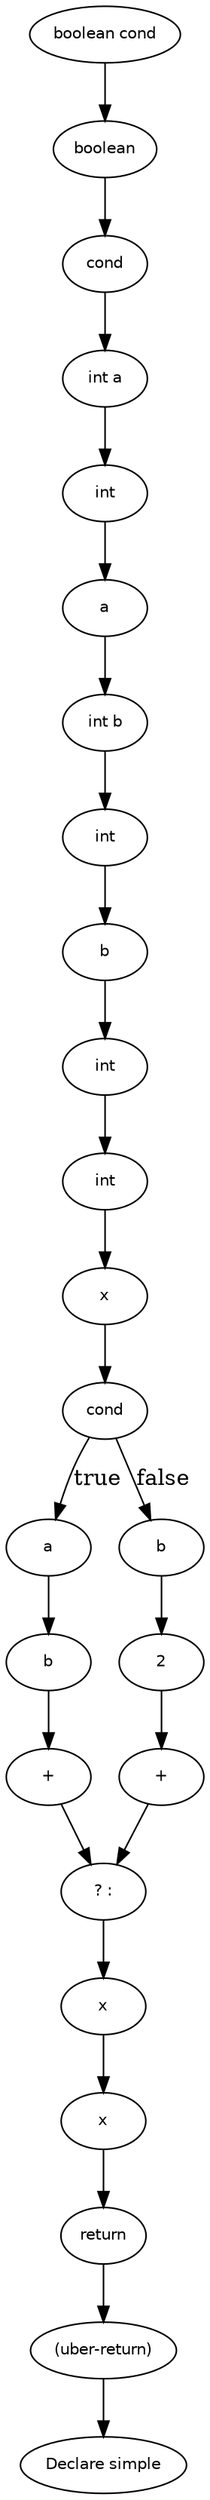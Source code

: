 digraph simple {
  19 [
    label = a,
    fontname = Helvetica,
    fontsize = 10
  ];
  18 [
    label = "+",
    fontname = Helvetica,
    fontsize = 10
  ];
  17 [
    label = cond,
    fontname = Helvetica,
    fontsize = 10
  ];
  16 [
    label = "? :",
    fontname = Helvetica,
    fontsize = 10
  ];
  15 [
    label = x,
    fontname = Helvetica,
    fontsize = 10
  ];
  14 [
    label = x,
    fontname = Helvetica,
    fontsize = 10
  ];
  13 [
    label = int,
    fontname = Helvetica,
    fontsize = 10
  ];
  12 [
    label = int,
    fontname = Helvetica,
    fontsize = 10
  ];
  11 [
    label = b,
    fontname = Helvetica,
    fontsize = 10
  ];
  10 [
    label = int,
    fontname = Helvetica,
    fontsize = 10
  ];
  9 [
    label = "int b",
    fontname = Helvetica,
    fontsize = 10
  ];
  8 [
    label = a,
    fontname = Helvetica,
    fontsize = 10
  ];
  7 [
    label = int,
    fontname = Helvetica,
    fontsize = 10
  ];
  6 [
    label = "int a",
    fontname = Helvetica,
    fontsize = 10
  ];
  5 [
    label = cond,
    fontname = Helvetica,
    fontsize = 10
  ];
  25 [
    label = x,
    fontname = Helvetica,
    fontsize = 10
  ];
  4 [
    label = boolean,
    fontname = Helvetica,
    fontsize = 10
  ];
  24 [
    label = return,
    fontname = Helvetica,
    fontsize = 10
  ];
  3 [
    label = "boolean cond",
    fontname = Helvetica,
    fontsize = 10
  ];
  23 [
    label = 2,
    fontname = Helvetica,
    fontsize = 10
  ];
  2 [
    label = "(uber-return)",
    fontname = Helvetica,
    fontsize = 10
  ];
  22 [
    label = b,
    fontname = Helvetica,
    fontsize = 10
  ];
  21 [
    label = "+",
    fontname = Helvetica,
    fontsize = 10
  ];
  0 [
    label = "Declare simple",
    fontname = Helvetica,
    fontsize = 10
  ];
  20 [
    label = b,
    fontname = Helvetica,
    fontsize = 10
  ];
  10 -> 11 [
    label = ""
  ];
  19 -> 20 [
    label = ""
  ];
  24 -> 2 [
    label = ""
  ];
  17 -> 22 [
    label = false
  ];
  25 -> 24 [
    label = ""
  ];
  14 -> 17 [
    label = ""
  ];
  15 -> 25 [
    label = ""
  ];
  13 -> 14 [
    label = ""
  ];
  6 -> 7 [
    label = ""
  ];
  5 -> 6 [
    label = ""
  ];
  4 -> 5 [
    label = ""
  ];
  9 -> 10 [
    label = ""
  ];
  23 -> 21 [
    label = ""
  ];
  2 -> 0 [
    label = ""
  ];
  17 -> 19 [
    label = true
  ];
  8 -> 9 [
    label = ""
  ];
  22 -> 23 [
    label = ""
  ];
  21 -> 16 [
    label = ""
  ];
  3 -> 4 [
    label = ""
  ];
  7 -> 8 [
    label = ""
  ];
  16 -> 15 [
    label = ""
  ];
  12 -> 13 [
    label = ""
  ];
  18 -> 16 [
    label = ""
  ];
  11 -> 12 [
    label = ""
  ];
  20 -> 18 [
    label = ""
  ];
}
